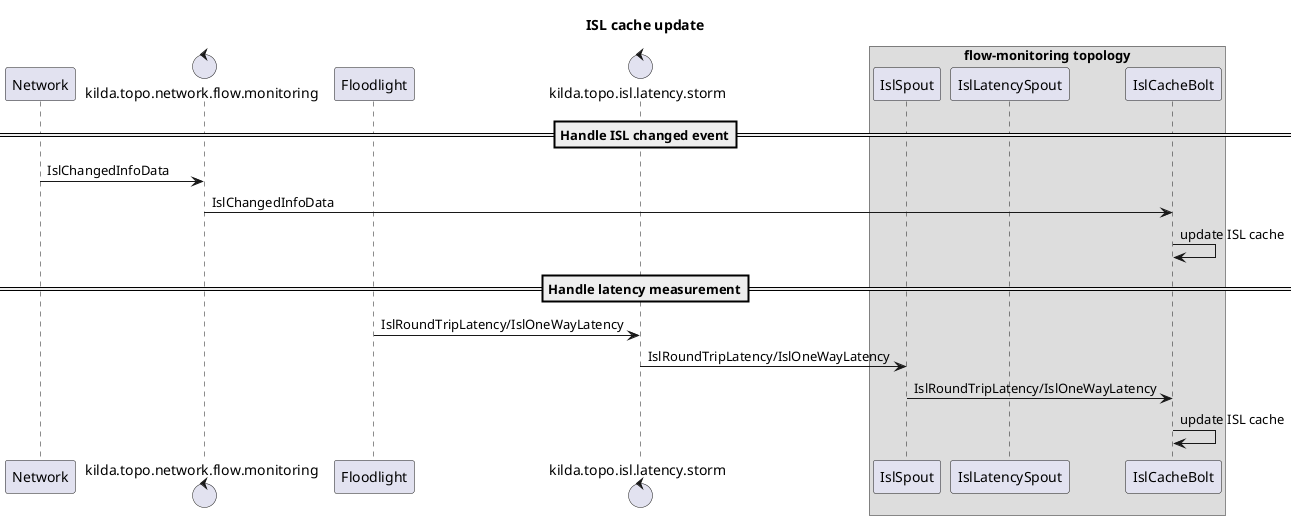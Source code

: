 @startuml
title ISL cache update

participant Network
control kilda.topo.network.flow.monitoring
participant Floodlight
control kilda.topo.isl.latency.storm
box flow-monitoring topology
participant IslSpout
participant IslLatencySpout
participant IslCacheBolt
end box

==Handle ISL changed event==
Network -> kilda.topo.network.flow.monitoring : IslChangedInfoData
kilda.topo.network.flow.monitoring -> IslCacheBolt : IslChangedInfoData
IslCacheBolt -> IslCacheBolt : update ISL cache
==Handle latency measurement==
Floodlight -> kilda.topo.isl.latency.storm : IslRoundTripLatency/IslOneWayLatency
kilda.topo.isl.latency.storm -> IslSpout : IslRoundTripLatency/IslOneWayLatency
IslSpout -> IslCacheBolt : IslRoundTripLatency/IslOneWayLatency
IslCacheBolt -> IslCacheBolt : update ISL cache

@enduml
